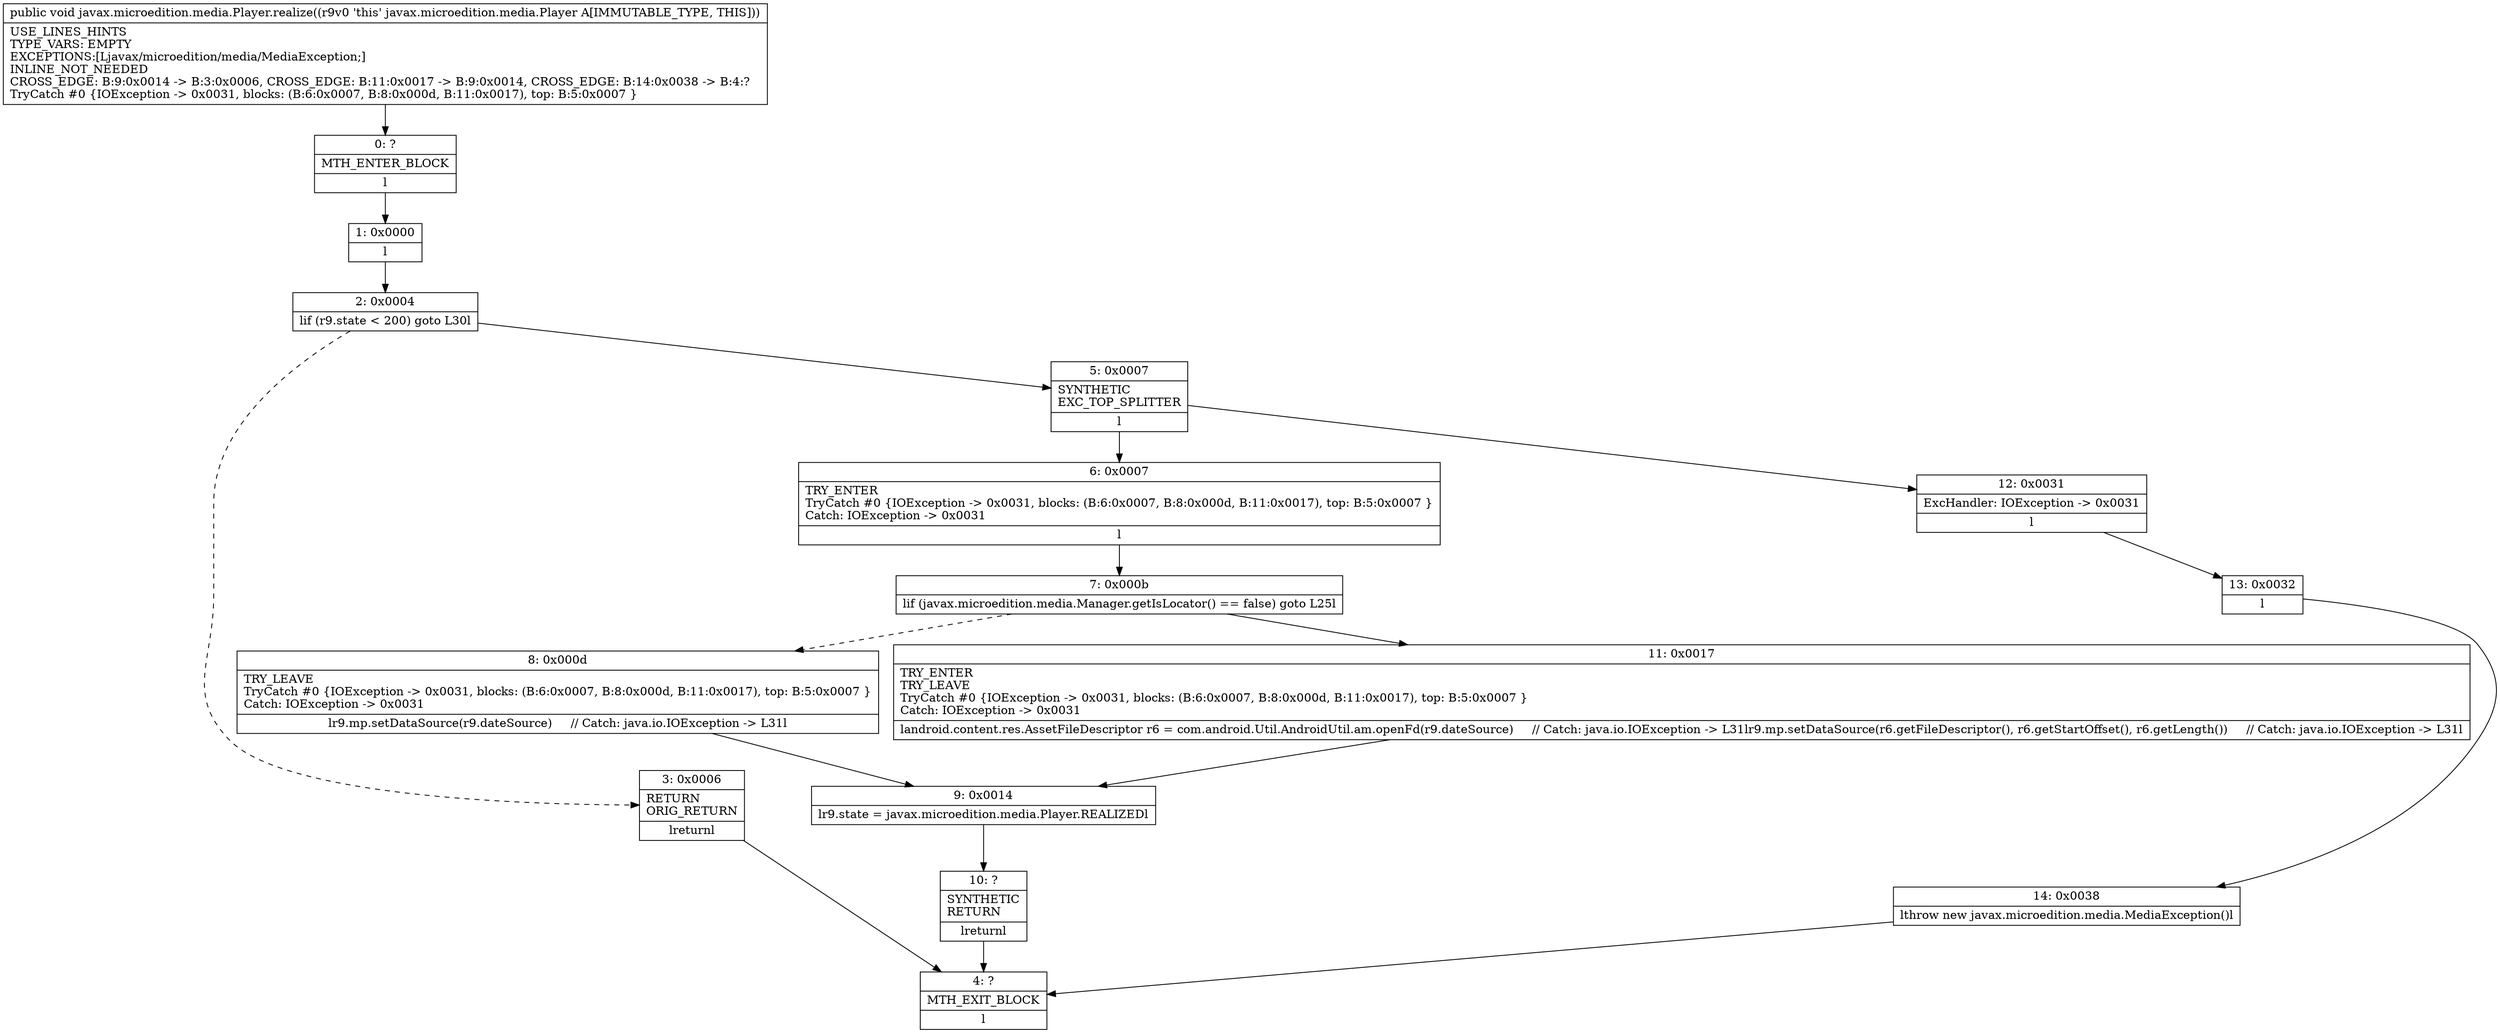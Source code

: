 digraph "CFG forjavax.microedition.media.Player.realize()V" {
Node_0 [shape=record,label="{0\:\ ?|MTH_ENTER_BLOCK\l|l}"];
Node_1 [shape=record,label="{1\:\ 0x0000|l}"];
Node_2 [shape=record,label="{2\:\ 0x0004|lif (r9.state \< 200) goto L30l}"];
Node_3 [shape=record,label="{3\:\ 0x0006|RETURN\lORIG_RETURN\l|lreturnl}"];
Node_4 [shape=record,label="{4\:\ ?|MTH_EXIT_BLOCK\l|l}"];
Node_5 [shape=record,label="{5\:\ 0x0007|SYNTHETIC\lEXC_TOP_SPLITTER\l|l}"];
Node_6 [shape=record,label="{6\:\ 0x0007|TRY_ENTER\lTryCatch #0 \{IOException \-\> 0x0031, blocks: (B:6:0x0007, B:8:0x000d, B:11:0x0017), top: B:5:0x0007 \}\lCatch: IOException \-\> 0x0031\l|l}"];
Node_7 [shape=record,label="{7\:\ 0x000b|lif (javax.microedition.media.Manager.getIsLocator() == false) goto L25l}"];
Node_8 [shape=record,label="{8\:\ 0x000d|TRY_LEAVE\lTryCatch #0 \{IOException \-\> 0x0031, blocks: (B:6:0x0007, B:8:0x000d, B:11:0x0017), top: B:5:0x0007 \}\lCatch: IOException \-\> 0x0031\l|lr9.mp.setDataSource(r9.dateSource)     \/\/ Catch: java.io.IOException \-\> L31l}"];
Node_9 [shape=record,label="{9\:\ 0x0014|lr9.state = javax.microedition.media.Player.REALIZEDl}"];
Node_10 [shape=record,label="{10\:\ ?|SYNTHETIC\lRETURN\l|lreturnl}"];
Node_11 [shape=record,label="{11\:\ 0x0017|TRY_ENTER\lTRY_LEAVE\lTryCatch #0 \{IOException \-\> 0x0031, blocks: (B:6:0x0007, B:8:0x000d, B:11:0x0017), top: B:5:0x0007 \}\lCatch: IOException \-\> 0x0031\l|landroid.content.res.AssetFileDescriptor r6 = com.android.Util.AndroidUtil.am.openFd(r9.dateSource)     \/\/ Catch: java.io.IOException \-\> L31lr9.mp.setDataSource(r6.getFileDescriptor(), r6.getStartOffset(), r6.getLength())     \/\/ Catch: java.io.IOException \-\> L31l}"];
Node_12 [shape=record,label="{12\:\ 0x0031|ExcHandler: IOException \-\> 0x0031\l|l}"];
Node_13 [shape=record,label="{13\:\ 0x0032|l}"];
Node_14 [shape=record,label="{14\:\ 0x0038|lthrow new javax.microedition.media.MediaException()l}"];
MethodNode[shape=record,label="{public void javax.microedition.media.Player.realize((r9v0 'this' javax.microedition.media.Player A[IMMUTABLE_TYPE, THIS]))  | USE_LINES_HINTS\lTYPE_VARS: EMPTY\lEXCEPTIONS:[Ljavax\/microedition\/media\/MediaException;]\lINLINE_NOT_NEEDED\lCROSS_EDGE: B:9:0x0014 \-\> B:3:0x0006, CROSS_EDGE: B:11:0x0017 \-\> B:9:0x0014, CROSS_EDGE: B:14:0x0038 \-\> B:4:?\lTryCatch #0 \{IOException \-\> 0x0031, blocks: (B:6:0x0007, B:8:0x000d, B:11:0x0017), top: B:5:0x0007 \}\l}"];
MethodNode -> Node_0;
Node_0 -> Node_1;
Node_1 -> Node_2;
Node_2 -> Node_3[style=dashed];
Node_2 -> Node_5;
Node_3 -> Node_4;
Node_5 -> Node_6;
Node_5 -> Node_12;
Node_6 -> Node_7;
Node_7 -> Node_8[style=dashed];
Node_7 -> Node_11;
Node_8 -> Node_9;
Node_9 -> Node_10;
Node_10 -> Node_4;
Node_11 -> Node_9;
Node_12 -> Node_13;
Node_13 -> Node_14;
Node_14 -> Node_4;
}

